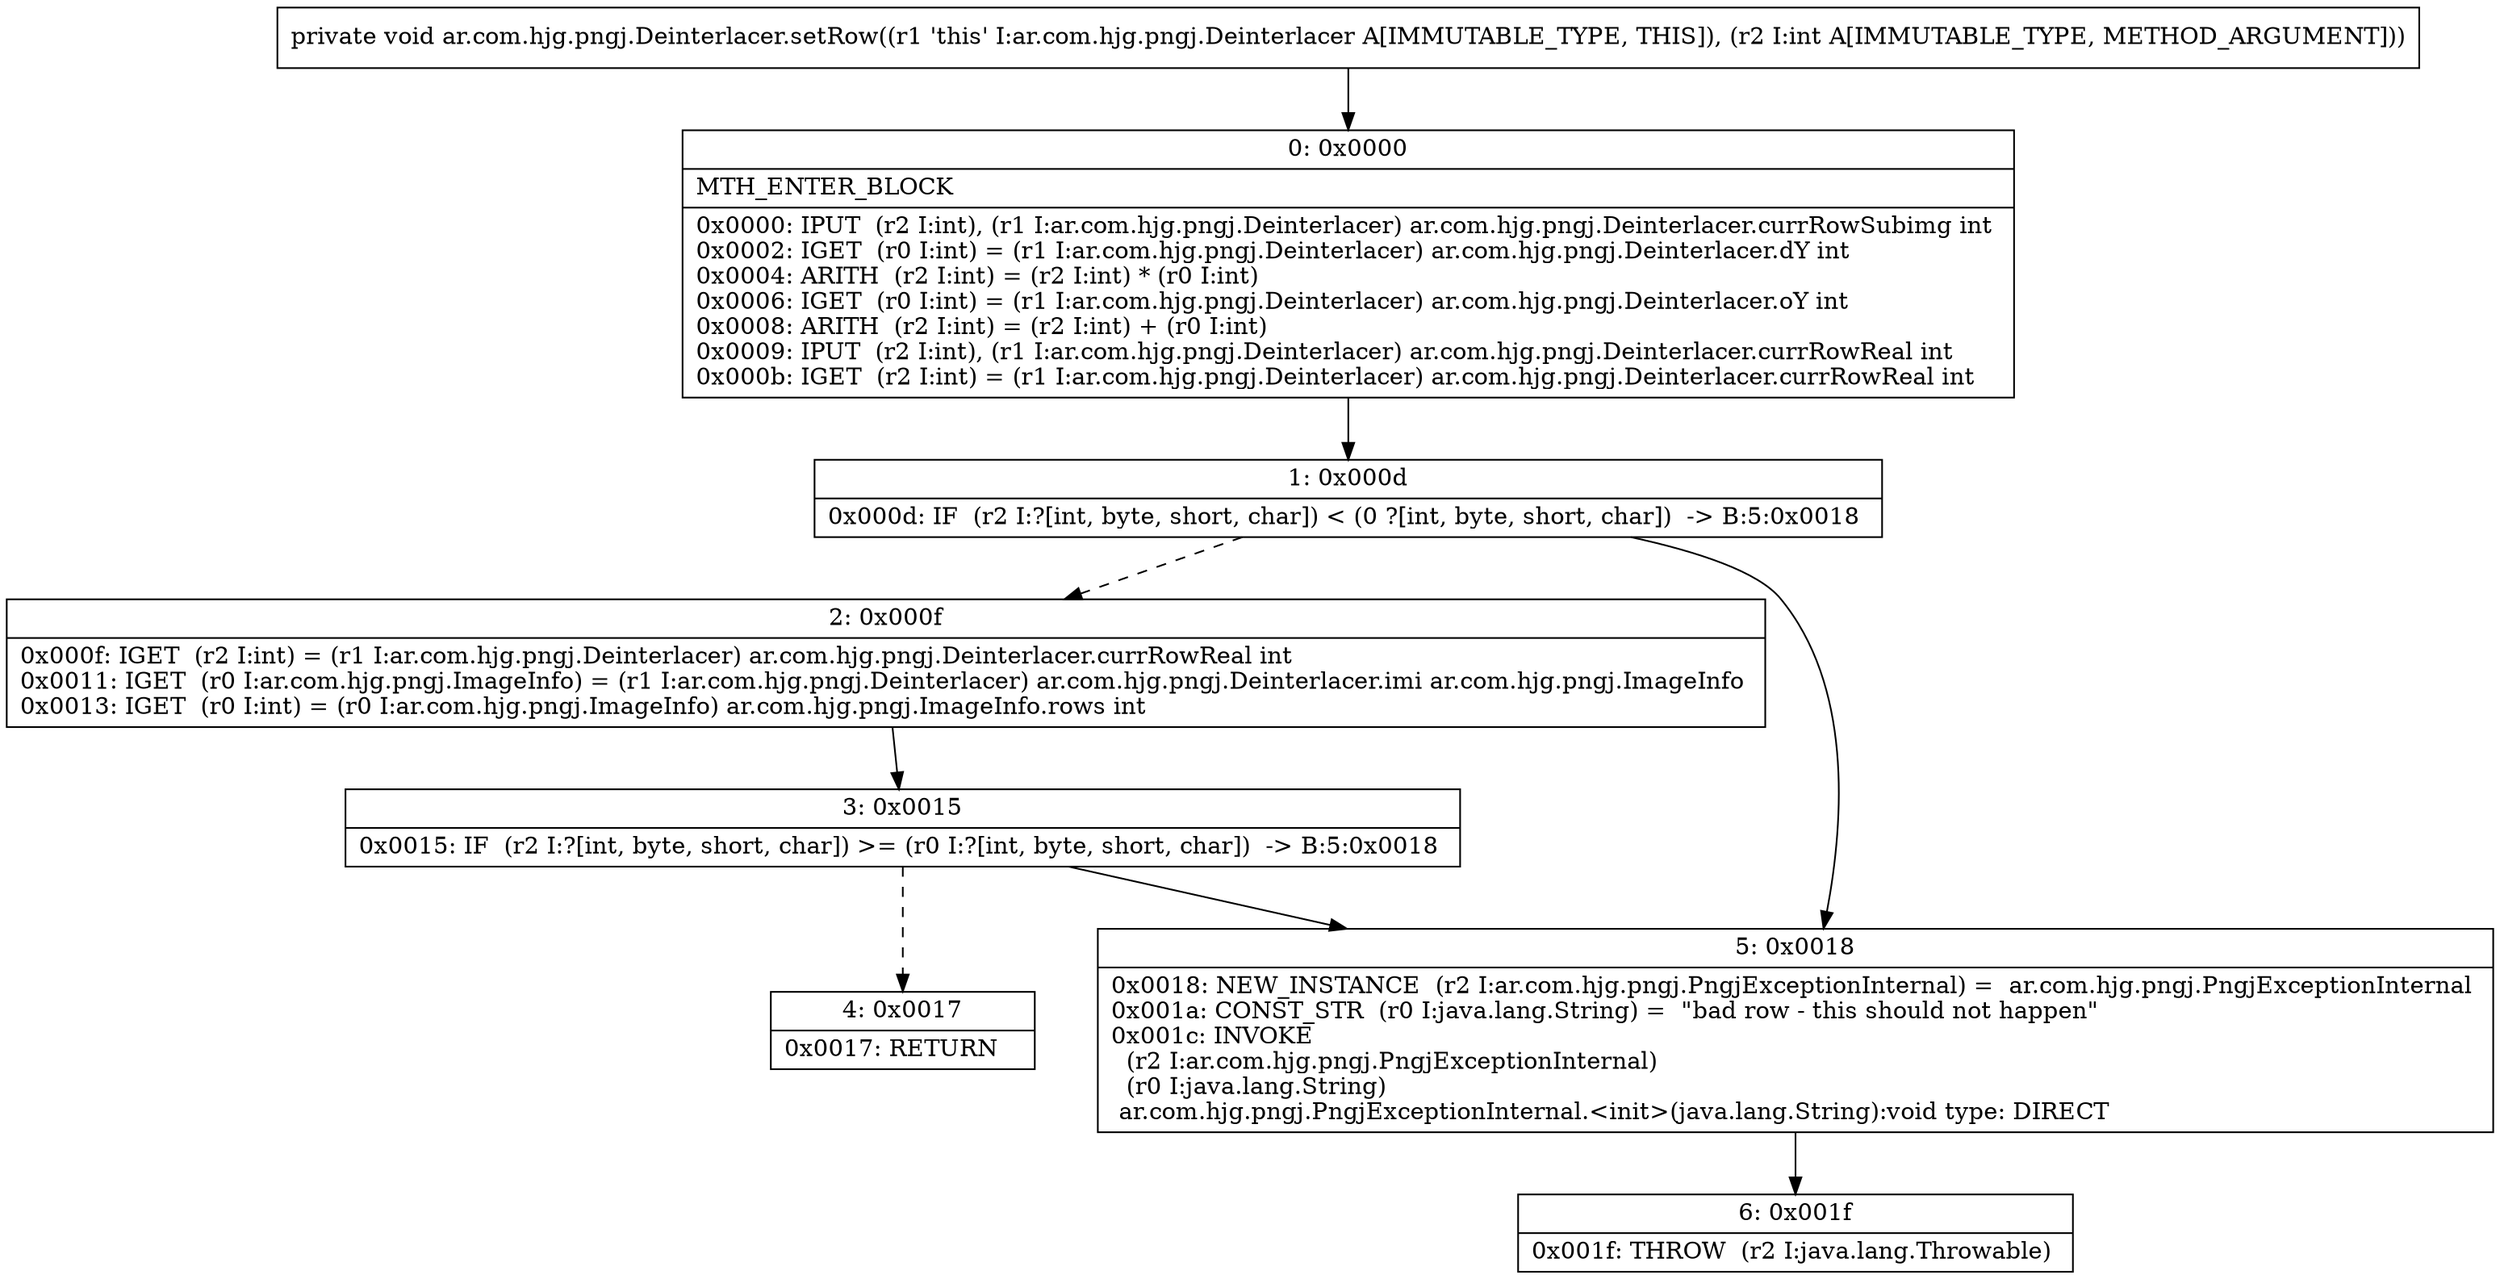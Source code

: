 digraph "CFG forar.com.hjg.pngj.Deinterlacer.setRow(I)V" {
Node_0 [shape=record,label="{0\:\ 0x0000|MTH_ENTER_BLOCK\l|0x0000: IPUT  (r2 I:int), (r1 I:ar.com.hjg.pngj.Deinterlacer) ar.com.hjg.pngj.Deinterlacer.currRowSubimg int \l0x0002: IGET  (r0 I:int) = (r1 I:ar.com.hjg.pngj.Deinterlacer) ar.com.hjg.pngj.Deinterlacer.dY int \l0x0004: ARITH  (r2 I:int) = (r2 I:int) * (r0 I:int) \l0x0006: IGET  (r0 I:int) = (r1 I:ar.com.hjg.pngj.Deinterlacer) ar.com.hjg.pngj.Deinterlacer.oY int \l0x0008: ARITH  (r2 I:int) = (r2 I:int) + (r0 I:int) \l0x0009: IPUT  (r2 I:int), (r1 I:ar.com.hjg.pngj.Deinterlacer) ar.com.hjg.pngj.Deinterlacer.currRowReal int \l0x000b: IGET  (r2 I:int) = (r1 I:ar.com.hjg.pngj.Deinterlacer) ar.com.hjg.pngj.Deinterlacer.currRowReal int \l}"];
Node_1 [shape=record,label="{1\:\ 0x000d|0x000d: IF  (r2 I:?[int, byte, short, char]) \< (0 ?[int, byte, short, char])  \-\> B:5:0x0018 \l}"];
Node_2 [shape=record,label="{2\:\ 0x000f|0x000f: IGET  (r2 I:int) = (r1 I:ar.com.hjg.pngj.Deinterlacer) ar.com.hjg.pngj.Deinterlacer.currRowReal int \l0x0011: IGET  (r0 I:ar.com.hjg.pngj.ImageInfo) = (r1 I:ar.com.hjg.pngj.Deinterlacer) ar.com.hjg.pngj.Deinterlacer.imi ar.com.hjg.pngj.ImageInfo \l0x0013: IGET  (r0 I:int) = (r0 I:ar.com.hjg.pngj.ImageInfo) ar.com.hjg.pngj.ImageInfo.rows int \l}"];
Node_3 [shape=record,label="{3\:\ 0x0015|0x0015: IF  (r2 I:?[int, byte, short, char]) \>= (r0 I:?[int, byte, short, char])  \-\> B:5:0x0018 \l}"];
Node_4 [shape=record,label="{4\:\ 0x0017|0x0017: RETURN   \l}"];
Node_5 [shape=record,label="{5\:\ 0x0018|0x0018: NEW_INSTANCE  (r2 I:ar.com.hjg.pngj.PngjExceptionInternal) =  ar.com.hjg.pngj.PngjExceptionInternal \l0x001a: CONST_STR  (r0 I:java.lang.String) =  \"bad row \- this should not happen\" \l0x001c: INVOKE  \l  (r2 I:ar.com.hjg.pngj.PngjExceptionInternal)\l  (r0 I:java.lang.String)\l ar.com.hjg.pngj.PngjExceptionInternal.\<init\>(java.lang.String):void type: DIRECT \l}"];
Node_6 [shape=record,label="{6\:\ 0x001f|0x001f: THROW  (r2 I:java.lang.Throwable) \l}"];
MethodNode[shape=record,label="{private void ar.com.hjg.pngj.Deinterlacer.setRow((r1 'this' I:ar.com.hjg.pngj.Deinterlacer A[IMMUTABLE_TYPE, THIS]), (r2 I:int A[IMMUTABLE_TYPE, METHOD_ARGUMENT])) }"];
MethodNode -> Node_0;
Node_0 -> Node_1;
Node_1 -> Node_2[style=dashed];
Node_1 -> Node_5;
Node_2 -> Node_3;
Node_3 -> Node_4[style=dashed];
Node_3 -> Node_5;
Node_5 -> Node_6;
}


